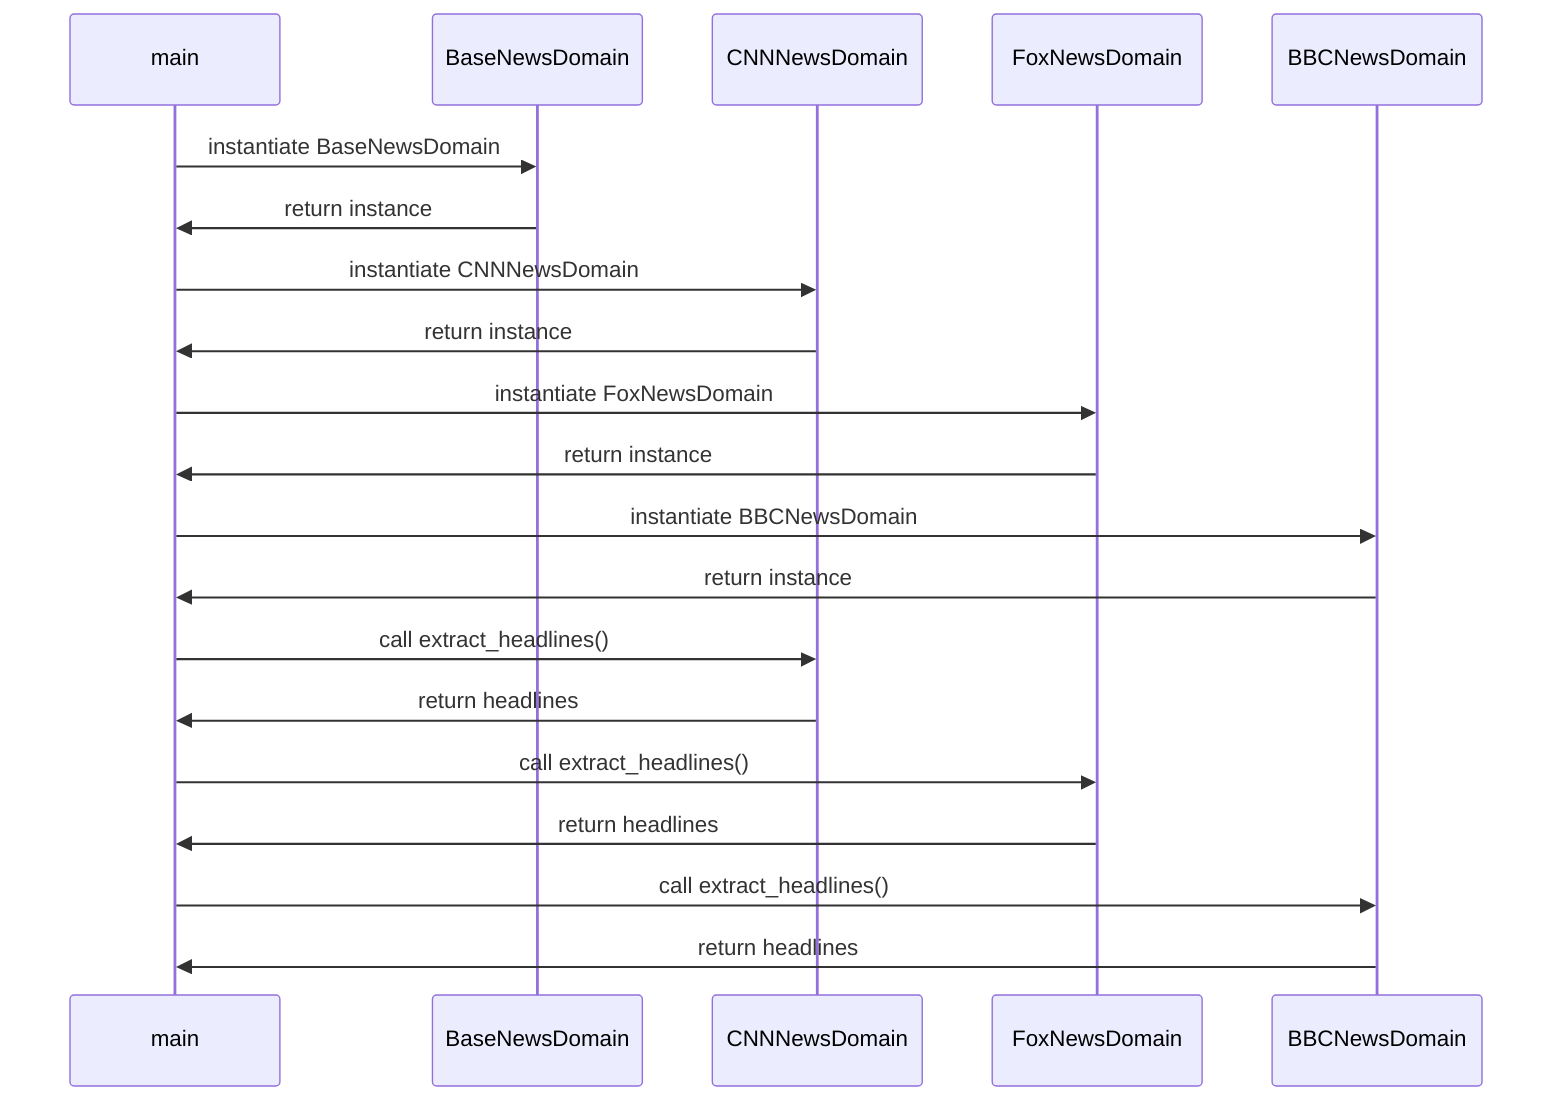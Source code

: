 sequenceDiagram
        participant M as main
        participant B as BaseNewsDomain
        participant C as CNNNewsDomain
        participant F as FoxNewsDomain
        participant Bb as BBCNewsDomain
        M->>B: instantiate BaseNewsDomain
        B->>M: return instance
        M->>C: instantiate CNNNewsDomain
        C->>M: return instance
        M->>F: instantiate FoxNewsDomain
        F->>M: return instance
        M->>Bb: instantiate BBCNewsDomain
        Bb->>M: return instance
        M->>C: call extract_headlines()
        C->>M: return headlines
        M->>F: call extract_headlines()
        F->>M: return headlines
        M->>Bb: call extract_headlines()
        Bb->>M: return headlines
